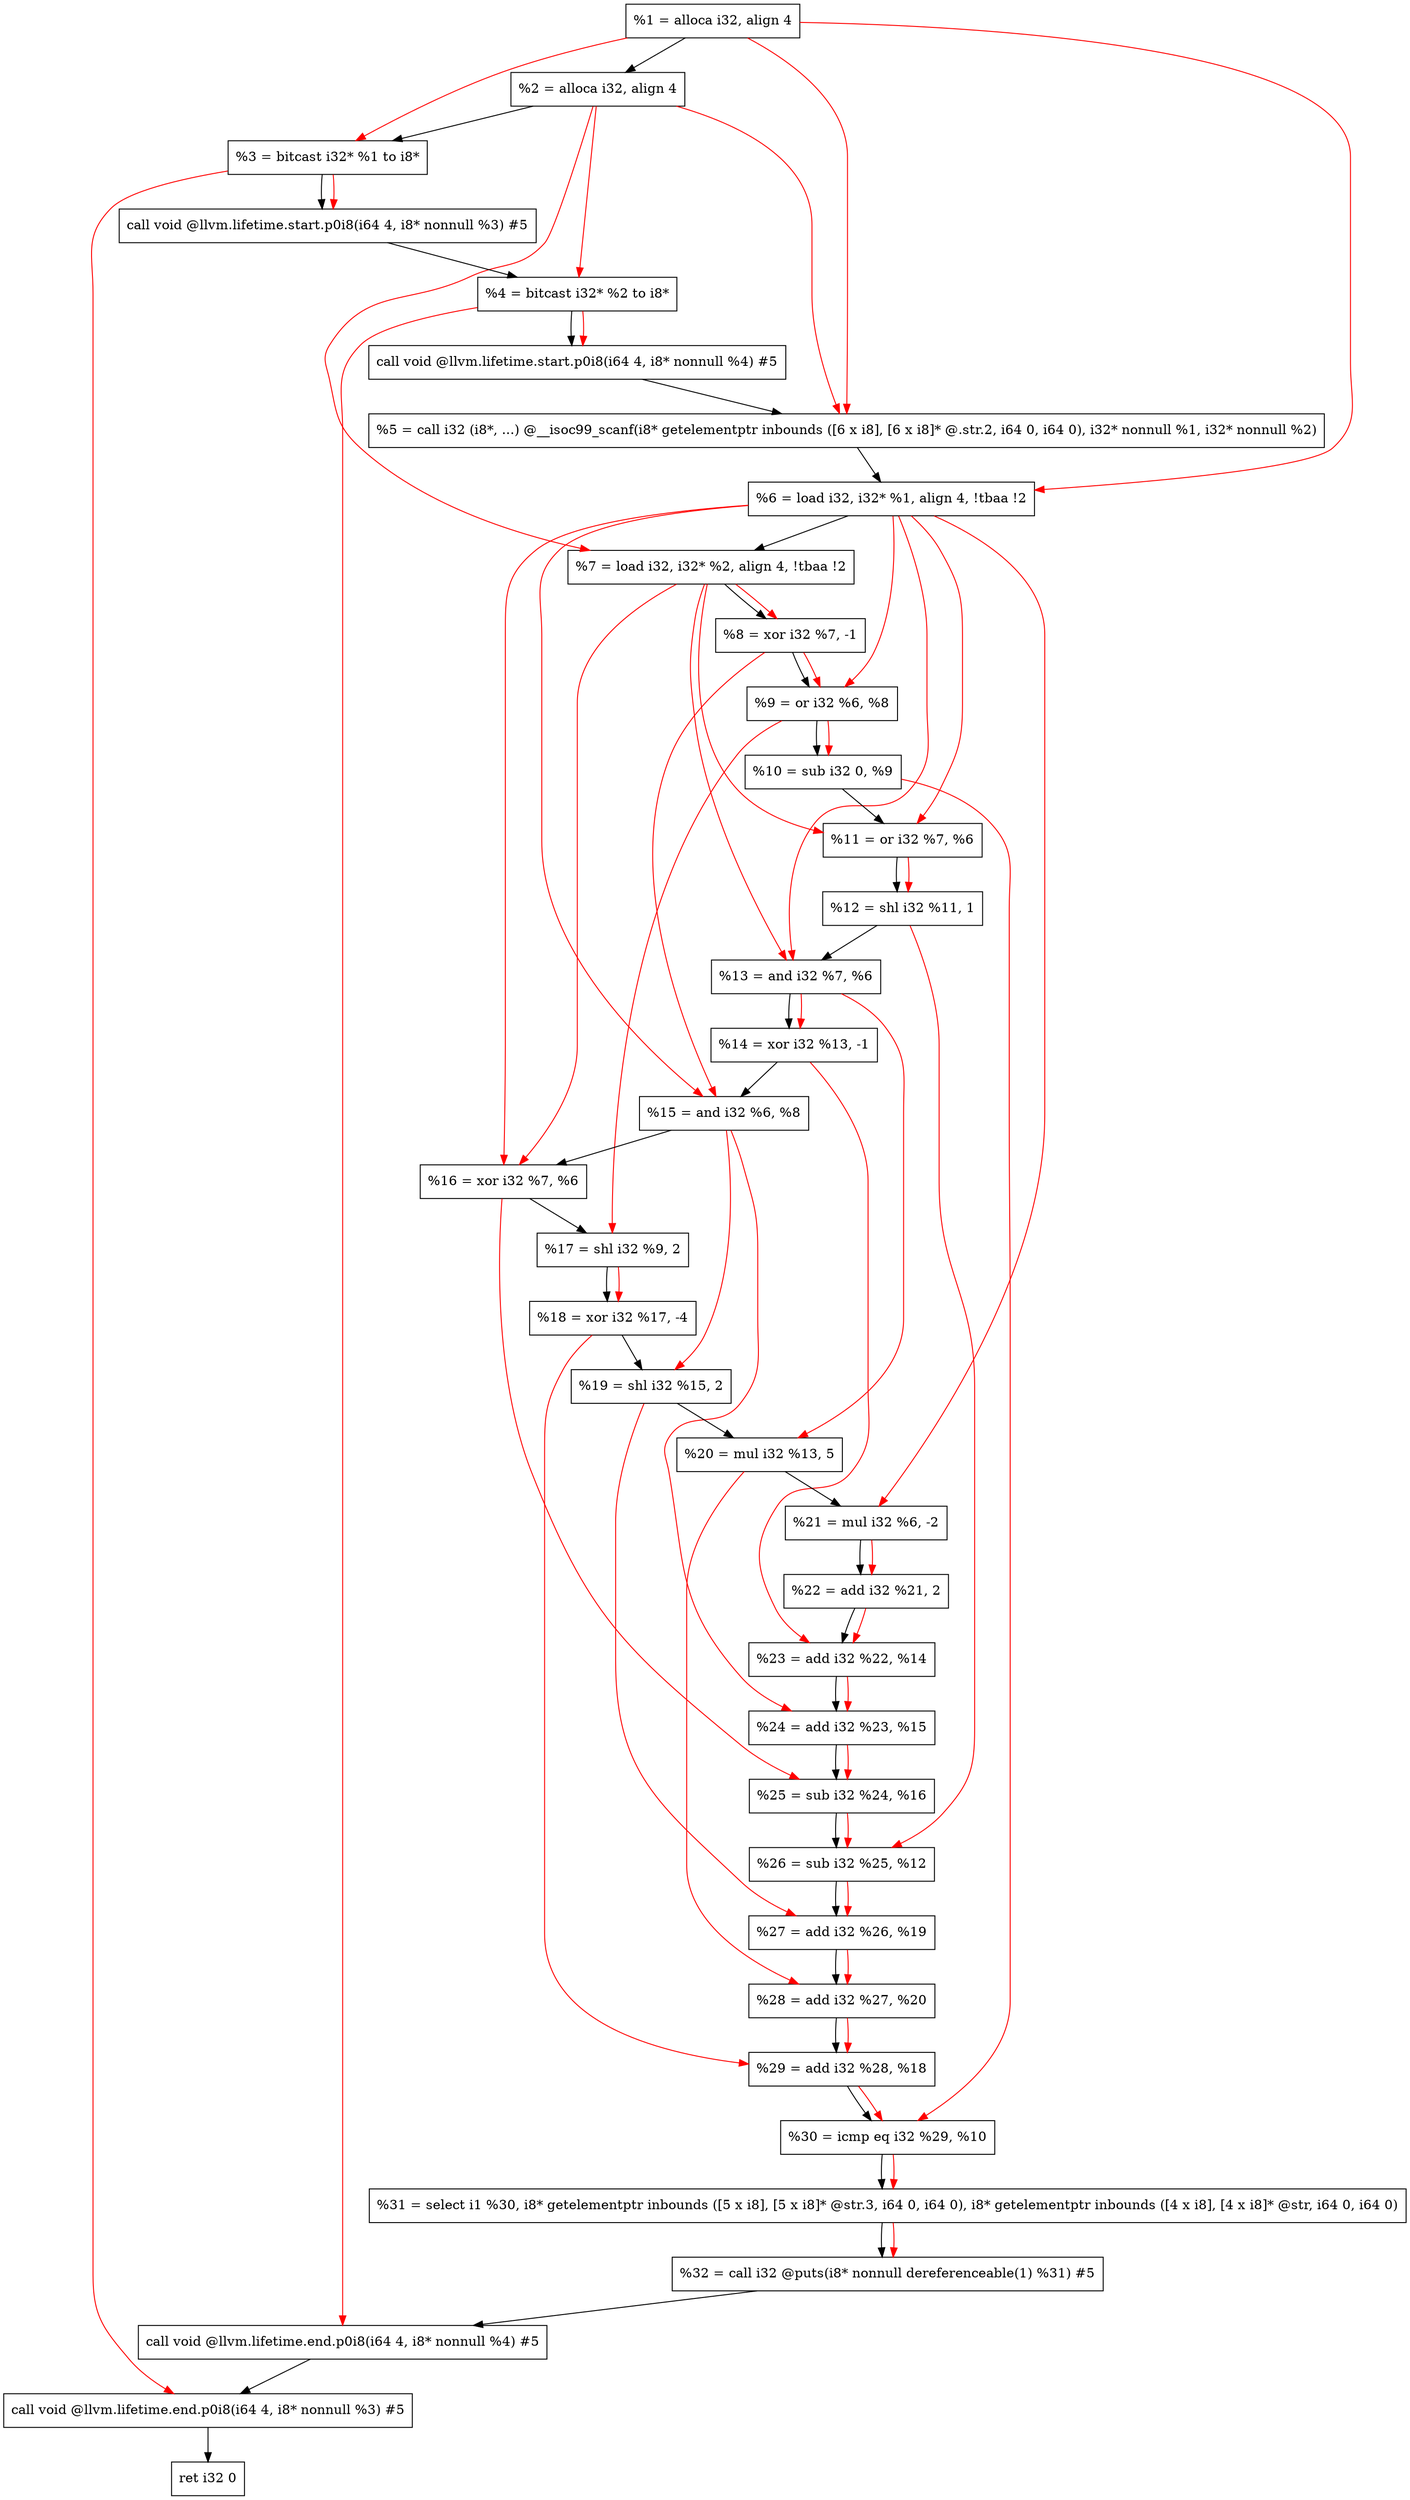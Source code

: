 digraph "DFG for'main' function" {
	Node0x1884ce8[shape=record, label="  %1 = alloca i32, align 4"];
	Node0x1884d68[shape=record, label="  %2 = alloca i32, align 4"];
	Node0x1884df8[shape=record, label="  %3 = bitcast i32* %1 to i8*"];
	Node0x1885258[shape=record, label="  call void @llvm.lifetime.start.p0i8(i64 4, i8* nonnull %3) #5"];
	Node0x1885338[shape=record, label="  %4 = bitcast i32* %2 to i8*"];
	Node0x1885458[shape=record, label="  call void @llvm.lifetime.start.p0i8(i64 4, i8* nonnull %4) #5"];
	Node0x1885690[shape=record, label="  %5 = call i32 (i8*, ...) @__isoc99_scanf(i8* getelementptr inbounds ([6 x i8], [6 x i8]* @.str.2, i64 0, i64 0), i32* nonnull %1, i32* nonnull %2)"];
	Node0x1885748[shape=record, label="  %6 = load i32, i32* %1, align 4, !tbaa !2"];
	Node0x18866b8[shape=record, label="  %7 = load i32, i32* %2, align 4, !tbaa !2"];
	Node0x1886d40[shape=record, label="  %8 = xor i32 %7, -1"];
	Node0x1886db0[shape=record, label="  %9 = or i32 %6, %8"];
	Node0x1886e20[shape=record, label="  %10 = sub i32 0, %9"];
	Node0x1886e90[shape=record, label="  %11 = or i32 %7, %6"];
	Node0x1886f00[shape=record, label="  %12 = shl i32 %11, 1"];
	Node0x1886f70[shape=record, label="  %13 = and i32 %7, %6"];
	Node0x1886fe0[shape=record, label="  %14 = xor i32 %13, -1"];
	Node0x1887050[shape=record, label="  %15 = and i32 %6, %8"];
	Node0x18870c0[shape=record, label="  %16 = xor i32 %7, %6"];
	Node0x1887130[shape=record, label="  %17 = shl i32 %9, 2"];
	Node0x18871a0[shape=record, label="  %18 = xor i32 %17, -4"];
	Node0x1887210[shape=record, label="  %19 = shl i32 %15, 2"];
	Node0x1887280[shape=record, label="  %20 = mul i32 %13, 5"];
	Node0x18872f0[shape=record, label="  %21 = mul i32 %6, -2"];
	Node0x1887360[shape=record, label="  %22 = add i32 %21, 2"];
	Node0x18873d0[shape=record, label="  %23 = add i32 %22, %14"];
	Node0x1887440[shape=record, label="  %24 = add i32 %23, %15"];
	Node0x18874b0[shape=record, label="  %25 = sub i32 %24, %16"];
	Node0x1887520[shape=record, label="  %26 = sub i32 %25, %12"];
	Node0x1887590[shape=record, label="  %27 = add i32 %26, %19"];
	Node0x1887600[shape=record, label="  %28 = add i32 %27, %20"];
	Node0x1887670[shape=record, label="  %29 = add i32 %28, %18"];
	Node0x18876e0[shape=record, label="  %30 = icmp eq i32 %29, %10"];
	Node0x18259d8[shape=record, label="  %31 = select i1 %30, i8* getelementptr inbounds ([5 x i8], [5 x i8]* @str.3, i64 0, i64 0), i8* getelementptr inbounds ([4 x i8], [4 x i8]* @str, i64 0, i64 0)"];
	Node0x1887770[shape=record, label="  %32 = call i32 @puts(i8* nonnull dereferenceable(1) %31) #5"];
	Node0x1887bd8[shape=record, label="  call void @llvm.lifetime.end.p0i8(i64 4, i8* nonnull %4) #5"];
	Node0x1887d38[shape=record, label="  call void @llvm.lifetime.end.p0i8(i64 4, i8* nonnull %3) #5"];
	Node0x1887df8[shape=record, label="  ret i32 0"];
	Node0x1884ce8 -> Node0x1884d68;
	Node0x1884d68 -> Node0x1884df8;
	Node0x1884df8 -> Node0x1885258;
	Node0x1885258 -> Node0x1885338;
	Node0x1885338 -> Node0x1885458;
	Node0x1885458 -> Node0x1885690;
	Node0x1885690 -> Node0x1885748;
	Node0x1885748 -> Node0x18866b8;
	Node0x18866b8 -> Node0x1886d40;
	Node0x1886d40 -> Node0x1886db0;
	Node0x1886db0 -> Node0x1886e20;
	Node0x1886e20 -> Node0x1886e90;
	Node0x1886e90 -> Node0x1886f00;
	Node0x1886f00 -> Node0x1886f70;
	Node0x1886f70 -> Node0x1886fe0;
	Node0x1886fe0 -> Node0x1887050;
	Node0x1887050 -> Node0x18870c0;
	Node0x18870c0 -> Node0x1887130;
	Node0x1887130 -> Node0x18871a0;
	Node0x18871a0 -> Node0x1887210;
	Node0x1887210 -> Node0x1887280;
	Node0x1887280 -> Node0x18872f0;
	Node0x18872f0 -> Node0x1887360;
	Node0x1887360 -> Node0x18873d0;
	Node0x18873d0 -> Node0x1887440;
	Node0x1887440 -> Node0x18874b0;
	Node0x18874b0 -> Node0x1887520;
	Node0x1887520 -> Node0x1887590;
	Node0x1887590 -> Node0x1887600;
	Node0x1887600 -> Node0x1887670;
	Node0x1887670 -> Node0x18876e0;
	Node0x18876e0 -> Node0x18259d8;
	Node0x18259d8 -> Node0x1887770;
	Node0x1887770 -> Node0x1887bd8;
	Node0x1887bd8 -> Node0x1887d38;
	Node0x1887d38 -> Node0x1887df8;
edge [color=red]
	Node0x1884ce8 -> Node0x1884df8;
	Node0x1884df8 -> Node0x1885258;
	Node0x1884d68 -> Node0x1885338;
	Node0x1885338 -> Node0x1885458;
	Node0x1884ce8 -> Node0x1885690;
	Node0x1884d68 -> Node0x1885690;
	Node0x1884ce8 -> Node0x1885748;
	Node0x1884d68 -> Node0x18866b8;
	Node0x18866b8 -> Node0x1886d40;
	Node0x1885748 -> Node0x1886db0;
	Node0x1886d40 -> Node0x1886db0;
	Node0x1886db0 -> Node0x1886e20;
	Node0x18866b8 -> Node0x1886e90;
	Node0x1885748 -> Node0x1886e90;
	Node0x1886e90 -> Node0x1886f00;
	Node0x18866b8 -> Node0x1886f70;
	Node0x1885748 -> Node0x1886f70;
	Node0x1886f70 -> Node0x1886fe0;
	Node0x1885748 -> Node0x1887050;
	Node0x1886d40 -> Node0x1887050;
	Node0x18866b8 -> Node0x18870c0;
	Node0x1885748 -> Node0x18870c0;
	Node0x1886db0 -> Node0x1887130;
	Node0x1887130 -> Node0x18871a0;
	Node0x1887050 -> Node0x1887210;
	Node0x1886f70 -> Node0x1887280;
	Node0x1885748 -> Node0x18872f0;
	Node0x18872f0 -> Node0x1887360;
	Node0x1887360 -> Node0x18873d0;
	Node0x1886fe0 -> Node0x18873d0;
	Node0x18873d0 -> Node0x1887440;
	Node0x1887050 -> Node0x1887440;
	Node0x1887440 -> Node0x18874b0;
	Node0x18870c0 -> Node0x18874b0;
	Node0x18874b0 -> Node0x1887520;
	Node0x1886f00 -> Node0x1887520;
	Node0x1887520 -> Node0x1887590;
	Node0x1887210 -> Node0x1887590;
	Node0x1887590 -> Node0x1887600;
	Node0x1887280 -> Node0x1887600;
	Node0x1887600 -> Node0x1887670;
	Node0x18871a0 -> Node0x1887670;
	Node0x1887670 -> Node0x18876e0;
	Node0x1886e20 -> Node0x18876e0;
	Node0x18876e0 -> Node0x18259d8;
	Node0x18259d8 -> Node0x1887770;
	Node0x1885338 -> Node0x1887bd8;
	Node0x1884df8 -> Node0x1887d38;
}
